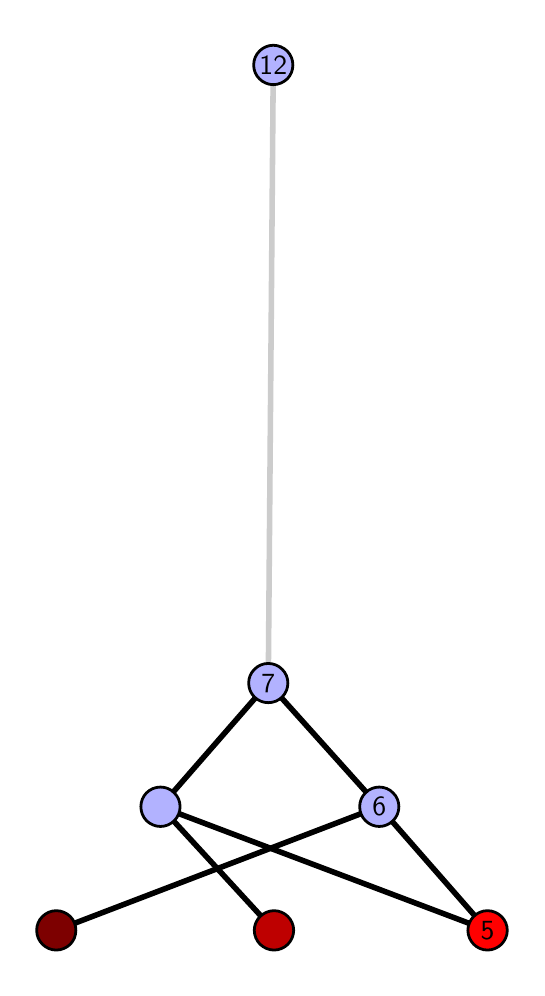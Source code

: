 \begingroup%
\makeatletter%
\begin{pgfpicture}%
\pgfpathrectangle{\pgfpointorigin}{\pgfqpoint{2.444in}{4.7in}}%
\pgfusepath{use as bounding box, clip}%
\begin{pgfscope}%
\pgfsetbuttcap%
\pgfsetmiterjoin%
\definecolor{currentfill}{rgb}{1.0,1.0,1.0}%
\pgfsetfillcolor{currentfill}%
\pgfsetlinewidth{0.0pt}%
\definecolor{currentstroke}{rgb}{1.0,1.0,1.0}%
\pgfsetstrokecolor{currentstroke}%
\pgfsetdash{}{0pt}%
\pgfpathmoveto{\pgfqpoint{0.0in}{0.0in}}%
\pgfpathlineto{\pgfqpoint{2.444in}{0.0in}}%
\pgfpathlineto{\pgfqpoint{2.444in}{4.7in}}%
\pgfpathlineto{\pgfqpoint{0.0in}{4.7in}}%
\pgfpathlineto{\pgfqpoint{0.0in}{0.0in}}%
\pgfpathclose%
\pgfusepath{fill}%
\end{pgfscope}%
\begin{pgfscope}%
\pgfsetbuttcap%
\pgfsetmiterjoin%
\definecolor{currentfill}{rgb}{1.0,1.0,1.0}%
\pgfsetfillcolor{currentfill}%
\pgfsetlinewidth{0.0pt}%
\definecolor{currentstroke}{rgb}{0.0,0.0,0.0}%
\pgfsetstrokecolor{currentstroke}%
\pgfsetstrokeopacity{0.0}%
\pgfsetdash{}{0pt}%
\pgfpathmoveto{\pgfqpoint{0.1in}{0.1in}}%
\pgfpathlineto{\pgfqpoint{2.343in}{0.1in}}%
\pgfpathlineto{\pgfqpoint{2.343in}{4.6in}}%
\pgfpathlineto{\pgfqpoint{0.1in}{4.6in}}%
\pgfpathlineto{\pgfqpoint{0.1in}{0.1in}}%
\pgfpathclose%
\pgfusepath{fill}%
\end{pgfscope}%
\begin{pgfscope}%
\pgfpathrectangle{\pgfqpoint{0.1in}{0.1in}}{\pgfqpoint{2.243in}{4.5in}}%
\pgfusepath{clip}%
\pgfsetrectcap%
\pgfsetroundjoin%
\pgfsetlinewidth{2.007pt}%
\definecolor{currentstroke}{rgb}{0.0,0.0,0.0}%
\pgfsetstrokecolor{currentstroke}%
\pgfsetdash{}{0pt}%
\pgfpathmoveto{\pgfqpoint{2.299in}{0.187in}}%
\pgfpathlineto{\pgfqpoint{0.664in}{0.805in}}%
\pgfusepath{stroke}%
\end{pgfscope}%
\begin{pgfscope}%
\pgfpathrectangle{\pgfqpoint{0.1in}{0.1in}}{\pgfqpoint{2.243in}{4.5in}}%
\pgfusepath{clip}%
\pgfsetrectcap%
\pgfsetroundjoin%
\pgfsetlinewidth{2.007pt}%
\definecolor{currentstroke}{rgb}{0.0,0.0,0.0}%
\pgfsetstrokecolor{currentstroke}%
\pgfsetdash{}{0pt}%
\pgfpathmoveto{\pgfqpoint{2.299in}{0.187in}}%
\pgfpathlineto{\pgfqpoint{1.758in}{0.805in}}%
\pgfusepath{stroke}%
\end{pgfscope}%
\begin{pgfscope}%
\pgfpathrectangle{\pgfqpoint{0.1in}{0.1in}}{\pgfqpoint{2.243in}{4.5in}}%
\pgfusepath{clip}%
\pgfsetrectcap%
\pgfsetroundjoin%
\pgfsetlinewidth{2.007pt}%
\definecolor{currentstroke}{rgb}{0.0,0.0,0.0}%
\pgfsetstrokecolor{currentstroke}%
\pgfsetdash{}{0pt}%
\pgfpathmoveto{\pgfqpoint{1.232in}{0.187in}}%
\pgfpathlineto{\pgfqpoint{0.664in}{0.805in}}%
\pgfusepath{stroke}%
\end{pgfscope}%
\begin{pgfscope}%
\pgfpathrectangle{\pgfqpoint{0.1in}{0.1in}}{\pgfqpoint{2.243in}{4.5in}}%
\pgfusepath{clip}%
\pgfsetrectcap%
\pgfsetroundjoin%
\pgfsetlinewidth{2.007pt}%
\definecolor{currentstroke}{rgb}{0.0,0.0,0.0}%
\pgfsetstrokecolor{currentstroke}%
\pgfsetdash{}{0pt}%
\pgfpathmoveto{\pgfqpoint{0.143in}{0.187in}}%
\pgfpathlineto{\pgfqpoint{1.758in}{0.805in}}%
\pgfusepath{stroke}%
\end{pgfscope}%
\begin{pgfscope}%
\pgfpathrectangle{\pgfqpoint{0.1in}{0.1in}}{\pgfqpoint{2.243in}{4.5in}}%
\pgfusepath{clip}%
\pgfsetrectcap%
\pgfsetroundjoin%
\pgfsetlinewidth{2.007pt}%
\definecolor{currentstroke}{rgb}{0.0,0.0,0.0}%
\pgfsetstrokecolor{currentstroke}%
\pgfsetdash{}{0pt}%
\pgfpathmoveto{\pgfqpoint{0.664in}{0.805in}}%
\pgfpathlineto{\pgfqpoint{1.203in}{1.423in}}%
\pgfusepath{stroke}%
\end{pgfscope}%
\begin{pgfscope}%
\pgfpathrectangle{\pgfqpoint{0.1in}{0.1in}}{\pgfqpoint{2.243in}{4.5in}}%
\pgfusepath{clip}%
\pgfsetrectcap%
\pgfsetroundjoin%
\pgfsetlinewidth{2.007pt}%
\definecolor{currentstroke}{rgb}{0.0,0.0,0.0}%
\pgfsetstrokecolor{currentstroke}%
\pgfsetdash{}{0pt}%
\pgfpathmoveto{\pgfqpoint{1.758in}{0.805in}}%
\pgfpathlineto{\pgfqpoint{1.203in}{1.423in}}%
\pgfusepath{stroke}%
\end{pgfscope}%
\begin{pgfscope}%
\pgfpathrectangle{\pgfqpoint{0.1in}{0.1in}}{\pgfqpoint{2.243in}{4.5in}}%
\pgfusepath{clip}%
\pgfsetrectcap%
\pgfsetroundjoin%
\pgfsetlinewidth{2.007pt}%
\definecolor{currentstroke}{rgb}{0.8,0.8,0.8}%
\pgfsetstrokecolor{currentstroke}%
\pgfsetdash{}{0pt}%
\pgfpathmoveto{\pgfqpoint{1.203in}{1.423in}}%
\pgfpathlineto{\pgfqpoint{1.228in}{4.513in}}%
\pgfusepath{stroke}%
\end{pgfscope}%
\begin{pgfscope}%
\pgfsetbuttcap%
\pgfsetroundjoin%
\definecolor{currentfill}{rgb}{0.7,0.7,1.0}%
\pgfsetfillcolor{currentfill}%
\pgfsetlinewidth{1.004pt}%
\definecolor{currentstroke}{rgb}{0.0,0.0,0.0}%
\pgfsetstrokecolor{currentstroke}%
\pgfsetdash{}{0pt}%
\pgfpathmoveto{\pgfqpoint{0.664in}{0.706in}}%
\pgfpathcurveto{\pgfqpoint{0.69in}{0.706in}}{\pgfqpoint{0.715in}{0.717in}}{\pgfqpoint{0.733in}{0.735in}}%
\pgfpathcurveto{\pgfqpoint{0.752in}{0.754in}}{\pgfqpoint{0.762in}{0.779in}}{\pgfqpoint{0.762in}{0.805in}}%
\pgfpathcurveto{\pgfqpoint{0.762in}{0.831in}}{\pgfqpoint{0.752in}{0.856in}}{\pgfqpoint{0.733in}{0.874in}}%
\pgfpathcurveto{\pgfqpoint{0.715in}{0.893in}}{\pgfqpoint{0.69in}{0.903in}}{\pgfqpoint{0.664in}{0.903in}}%
\pgfpathcurveto{\pgfqpoint{0.638in}{0.903in}}{\pgfqpoint{0.613in}{0.893in}}{\pgfqpoint{0.594in}{0.874in}}%
\pgfpathcurveto{\pgfqpoint{0.576in}{0.856in}}{\pgfqpoint{0.566in}{0.831in}}{\pgfqpoint{0.566in}{0.805in}}%
\pgfpathcurveto{\pgfqpoint{0.566in}{0.779in}}{\pgfqpoint{0.576in}{0.754in}}{\pgfqpoint{0.594in}{0.735in}}%
\pgfpathcurveto{\pgfqpoint{0.613in}{0.717in}}{\pgfqpoint{0.638in}{0.706in}}{\pgfqpoint{0.664in}{0.706in}}%
\pgfpathlineto{\pgfqpoint{0.664in}{0.706in}}%
\pgfpathclose%
\pgfusepath{stroke,fill}%
\end{pgfscope}%
\begin{pgfscope}%
\pgfsetbuttcap%
\pgfsetroundjoin%
\definecolor{currentfill}{rgb}{0.7,0.7,1.0}%
\pgfsetfillcolor{currentfill}%
\pgfsetlinewidth{1.004pt}%
\definecolor{currentstroke}{rgb}{0.0,0.0,0.0}%
\pgfsetstrokecolor{currentstroke}%
\pgfsetdash{}{0pt}%
\pgfpathmoveto{\pgfqpoint{1.758in}{0.706in}}%
\pgfpathcurveto{\pgfqpoint{1.784in}{0.706in}}{\pgfqpoint{1.809in}{0.717in}}{\pgfqpoint{1.827in}{0.735in}}%
\pgfpathcurveto{\pgfqpoint{1.846in}{0.754in}}{\pgfqpoint{1.856in}{0.779in}}{\pgfqpoint{1.856in}{0.805in}}%
\pgfpathcurveto{\pgfqpoint{1.856in}{0.831in}}{\pgfqpoint{1.846in}{0.856in}}{\pgfqpoint{1.827in}{0.874in}}%
\pgfpathcurveto{\pgfqpoint{1.809in}{0.893in}}{\pgfqpoint{1.784in}{0.903in}}{\pgfqpoint{1.758in}{0.903in}}%
\pgfpathcurveto{\pgfqpoint{1.732in}{0.903in}}{\pgfqpoint{1.707in}{0.893in}}{\pgfqpoint{1.689in}{0.874in}}%
\pgfpathcurveto{\pgfqpoint{1.67in}{0.856in}}{\pgfqpoint{1.66in}{0.831in}}{\pgfqpoint{1.66in}{0.805in}}%
\pgfpathcurveto{\pgfqpoint{1.66in}{0.779in}}{\pgfqpoint{1.67in}{0.754in}}{\pgfqpoint{1.689in}{0.735in}}%
\pgfpathcurveto{\pgfqpoint{1.707in}{0.717in}}{\pgfqpoint{1.732in}{0.706in}}{\pgfqpoint{1.758in}{0.706in}}%
\pgfpathlineto{\pgfqpoint{1.758in}{0.706in}}%
\pgfpathclose%
\pgfusepath{stroke,fill}%
\end{pgfscope}%
\begin{pgfscope}%
\pgfsetbuttcap%
\pgfsetroundjoin%
\definecolor{currentfill}{rgb}{0.7,0.7,1.0}%
\pgfsetfillcolor{currentfill}%
\pgfsetlinewidth{1.004pt}%
\definecolor{currentstroke}{rgb}{0.0,0.0,0.0}%
\pgfsetstrokecolor{currentstroke}%
\pgfsetdash{}{0pt}%
\pgfpathmoveto{\pgfqpoint{1.203in}{1.325in}}%
\pgfpathcurveto{\pgfqpoint{1.229in}{1.325in}}{\pgfqpoint{1.254in}{1.335in}}{\pgfqpoint{1.272in}{1.353in}}%
\pgfpathcurveto{\pgfqpoint{1.291in}{1.372in}}{\pgfqpoint{1.301in}{1.397in}}{\pgfqpoint{1.301in}{1.423in}}%
\pgfpathcurveto{\pgfqpoint{1.301in}{1.449in}}{\pgfqpoint{1.291in}{1.474in}}{\pgfqpoint{1.272in}{1.492in}}%
\pgfpathcurveto{\pgfqpoint{1.254in}{1.511in}}{\pgfqpoint{1.229in}{1.521in}}{\pgfqpoint{1.203in}{1.521in}}%
\pgfpathcurveto{\pgfqpoint{1.177in}{1.521in}}{\pgfqpoint{1.152in}{1.511in}}{\pgfqpoint{1.134in}{1.492in}}%
\pgfpathcurveto{\pgfqpoint{1.115in}{1.474in}}{\pgfqpoint{1.105in}{1.449in}}{\pgfqpoint{1.105in}{1.423in}}%
\pgfpathcurveto{\pgfqpoint{1.105in}{1.397in}}{\pgfqpoint{1.115in}{1.372in}}{\pgfqpoint{1.134in}{1.353in}}%
\pgfpathcurveto{\pgfqpoint{1.152in}{1.335in}}{\pgfqpoint{1.177in}{1.325in}}{\pgfqpoint{1.203in}{1.325in}}%
\pgfpathlineto{\pgfqpoint{1.203in}{1.325in}}%
\pgfpathclose%
\pgfusepath{stroke,fill}%
\end{pgfscope}%
\begin{pgfscope}%
\pgfsetbuttcap%
\pgfsetroundjoin%
\definecolor{currentfill}{rgb}{0.7,0.7,1.0}%
\pgfsetfillcolor{currentfill}%
\pgfsetlinewidth{1.004pt}%
\definecolor{currentstroke}{rgb}{0.0,0.0,0.0}%
\pgfsetstrokecolor{currentstroke}%
\pgfsetdash{}{0pt}%
\pgfpathmoveto{\pgfqpoint{1.228in}{4.415in}}%
\pgfpathcurveto{\pgfqpoint{1.254in}{4.415in}}{\pgfqpoint{1.279in}{4.426in}}{\pgfqpoint{1.298in}{4.444in}}%
\pgfpathcurveto{\pgfqpoint{1.316in}{4.462in}}{\pgfqpoint{1.326in}{4.487in}}{\pgfqpoint{1.326in}{4.513in}}%
\pgfpathcurveto{\pgfqpoint{1.326in}{4.54in}}{\pgfqpoint{1.316in}{4.564in}}{\pgfqpoint{1.298in}{4.583in}}%
\pgfpathcurveto{\pgfqpoint{1.279in}{4.601in}}{\pgfqpoint{1.254in}{4.612in}}{\pgfqpoint{1.228in}{4.612in}}%
\pgfpathcurveto{\pgfqpoint{1.202in}{4.612in}}{\pgfqpoint{1.177in}{4.601in}}{\pgfqpoint{1.159in}{4.583in}}%
\pgfpathcurveto{\pgfqpoint{1.14in}{4.564in}}{\pgfqpoint{1.13in}{4.54in}}{\pgfqpoint{1.13in}{4.513in}}%
\pgfpathcurveto{\pgfqpoint{1.13in}{4.487in}}{\pgfqpoint{1.14in}{4.462in}}{\pgfqpoint{1.159in}{4.444in}}%
\pgfpathcurveto{\pgfqpoint{1.177in}{4.426in}}{\pgfqpoint{1.202in}{4.415in}}{\pgfqpoint{1.228in}{4.415in}}%
\pgfpathlineto{\pgfqpoint{1.228in}{4.415in}}%
\pgfpathclose%
\pgfusepath{stroke,fill}%
\end{pgfscope}%
\begin{pgfscope}%
\pgfsetbuttcap%
\pgfsetroundjoin%
\definecolor{currentfill}{rgb}{0.491,0.0,0.0}%
\pgfsetfillcolor{currentfill}%
\pgfsetlinewidth{1.004pt}%
\definecolor{currentstroke}{rgb}{0.0,0.0,0.0}%
\pgfsetstrokecolor{currentstroke}%
\pgfsetdash{}{0pt}%
\pgfpathmoveto{\pgfqpoint{0.143in}{0.088in}}%
\pgfpathcurveto{\pgfqpoint{0.169in}{0.088in}}{\pgfqpoint{0.194in}{0.099in}}{\pgfqpoint{0.213in}{0.117in}}%
\pgfpathcurveto{\pgfqpoint{0.231in}{0.136in}}{\pgfqpoint{0.241in}{0.16in}}{\pgfqpoint{0.241in}{0.187in}}%
\pgfpathcurveto{\pgfqpoint{0.241in}{0.213in}}{\pgfqpoint{0.231in}{0.238in}}{\pgfqpoint{0.213in}{0.256in}}%
\pgfpathcurveto{\pgfqpoint{0.194in}{0.274in}}{\pgfqpoint{0.169in}{0.285in}}{\pgfqpoint{0.143in}{0.285in}}%
\pgfpathcurveto{\pgfqpoint{0.117in}{0.285in}}{\pgfqpoint{0.092in}{0.274in}}{\pgfqpoint{0.074in}{0.256in}}%
\pgfpathcurveto{\pgfqpoint{0.055in}{0.238in}}{\pgfqpoint{0.045in}{0.213in}}{\pgfqpoint{0.045in}{0.187in}}%
\pgfpathcurveto{\pgfqpoint{0.045in}{0.16in}}{\pgfqpoint{0.055in}{0.136in}}{\pgfqpoint{0.074in}{0.117in}}%
\pgfpathcurveto{\pgfqpoint{0.092in}{0.099in}}{\pgfqpoint{0.117in}{0.088in}}{\pgfqpoint{0.143in}{0.088in}}%
\pgfpathlineto{\pgfqpoint{0.143in}{0.088in}}%
\pgfpathclose%
\pgfusepath{stroke,fill}%
\end{pgfscope}%
\begin{pgfscope}%
\pgfsetbuttcap%
\pgfsetroundjoin%
\definecolor{currentfill}{rgb}{0.745,0.0,0.0}%
\pgfsetfillcolor{currentfill}%
\pgfsetlinewidth{1.004pt}%
\definecolor{currentstroke}{rgb}{0.0,0.0,0.0}%
\pgfsetstrokecolor{currentstroke}%
\pgfsetdash{}{0pt}%
\pgfpathmoveto{\pgfqpoint{1.232in}{0.088in}}%
\pgfpathcurveto{\pgfqpoint{1.258in}{0.088in}}{\pgfqpoint{1.283in}{0.099in}}{\pgfqpoint{1.301in}{0.117in}}%
\pgfpathcurveto{\pgfqpoint{1.319in}{0.136in}}{\pgfqpoint{1.33in}{0.16in}}{\pgfqpoint{1.33in}{0.187in}}%
\pgfpathcurveto{\pgfqpoint{1.33in}{0.213in}}{\pgfqpoint{1.319in}{0.238in}}{\pgfqpoint{1.301in}{0.256in}}%
\pgfpathcurveto{\pgfqpoint{1.283in}{0.274in}}{\pgfqpoint{1.258in}{0.285in}}{\pgfqpoint{1.232in}{0.285in}}%
\pgfpathcurveto{\pgfqpoint{1.206in}{0.285in}}{\pgfqpoint{1.181in}{0.274in}}{\pgfqpoint{1.162in}{0.256in}}%
\pgfpathcurveto{\pgfqpoint{1.144in}{0.238in}}{\pgfqpoint{1.133in}{0.213in}}{\pgfqpoint{1.133in}{0.187in}}%
\pgfpathcurveto{\pgfqpoint{1.133in}{0.16in}}{\pgfqpoint{1.144in}{0.136in}}{\pgfqpoint{1.162in}{0.117in}}%
\pgfpathcurveto{\pgfqpoint{1.181in}{0.099in}}{\pgfqpoint{1.206in}{0.088in}}{\pgfqpoint{1.232in}{0.088in}}%
\pgfpathlineto{\pgfqpoint{1.232in}{0.088in}}%
\pgfpathclose%
\pgfusepath{stroke,fill}%
\end{pgfscope}%
\begin{pgfscope}%
\pgfsetbuttcap%
\pgfsetroundjoin%
\definecolor{currentfill}{rgb}{1.0,0.0,0.0}%
\pgfsetfillcolor{currentfill}%
\pgfsetlinewidth{1.004pt}%
\definecolor{currentstroke}{rgb}{0.0,0.0,0.0}%
\pgfsetstrokecolor{currentstroke}%
\pgfsetdash{}{0pt}%
\pgfpathmoveto{\pgfqpoint{2.299in}{0.088in}}%
\pgfpathcurveto{\pgfqpoint{2.325in}{0.088in}}{\pgfqpoint{2.35in}{0.099in}}{\pgfqpoint{2.369in}{0.117in}}%
\pgfpathcurveto{\pgfqpoint{2.387in}{0.136in}}{\pgfqpoint{2.398in}{0.16in}}{\pgfqpoint{2.398in}{0.187in}}%
\pgfpathcurveto{\pgfqpoint{2.398in}{0.213in}}{\pgfqpoint{2.387in}{0.238in}}{\pgfqpoint{2.369in}{0.256in}}%
\pgfpathcurveto{\pgfqpoint{2.35in}{0.274in}}{\pgfqpoint{2.325in}{0.285in}}{\pgfqpoint{2.299in}{0.285in}}%
\pgfpathcurveto{\pgfqpoint{2.273in}{0.285in}}{\pgfqpoint{2.248in}{0.274in}}{\pgfqpoint{2.23in}{0.256in}}%
\pgfpathcurveto{\pgfqpoint{2.212in}{0.238in}}{\pgfqpoint{2.201in}{0.213in}}{\pgfqpoint{2.201in}{0.187in}}%
\pgfpathcurveto{\pgfqpoint{2.201in}{0.16in}}{\pgfqpoint{2.212in}{0.136in}}{\pgfqpoint{2.23in}{0.117in}}%
\pgfpathcurveto{\pgfqpoint{2.248in}{0.099in}}{\pgfqpoint{2.273in}{0.088in}}{\pgfqpoint{2.299in}{0.088in}}%
\pgfpathlineto{\pgfqpoint{2.299in}{0.088in}}%
\pgfpathclose%
\pgfusepath{stroke,fill}%
\end{pgfscope}%
\begin{pgfscope}%
\definecolor{textcolor}{rgb}{0.0,0.0,0.0}%
\pgfsetstrokecolor{textcolor}%
\pgfsetfillcolor{textcolor}%
\pgftext[x=2.299in,y=0.187in,,]{\color{textcolor}\sffamily\fontsize{10.0}{12.0}\selectfont 5}%
\end{pgfscope}%
\begin{pgfscope}%
\definecolor{textcolor}{rgb}{0.0,0.0,0.0}%
\pgfsetstrokecolor{textcolor}%
\pgfsetfillcolor{textcolor}%
\pgftext[x=1.758in,y=0.805in,,]{\color{textcolor}\sffamily\fontsize{10.0}{12.0}\selectfont 6}%
\end{pgfscope}%
\begin{pgfscope}%
\definecolor{textcolor}{rgb}{0.0,0.0,0.0}%
\pgfsetstrokecolor{textcolor}%
\pgfsetfillcolor{textcolor}%
\pgftext[x=1.203in,y=1.423in,,]{\color{textcolor}\sffamily\fontsize{10.0}{12.0}\selectfont 7}%
\end{pgfscope}%
\begin{pgfscope}%
\definecolor{textcolor}{rgb}{0.0,0.0,0.0}%
\pgfsetstrokecolor{textcolor}%
\pgfsetfillcolor{textcolor}%
\pgftext[x=1.228in,y=4.513in,,]{\color{textcolor}\sffamily\fontsize{10.0}{12.0}\selectfont 12}%
\end{pgfscope}%
\end{pgfpicture}%
\makeatother%
\endgroup%
